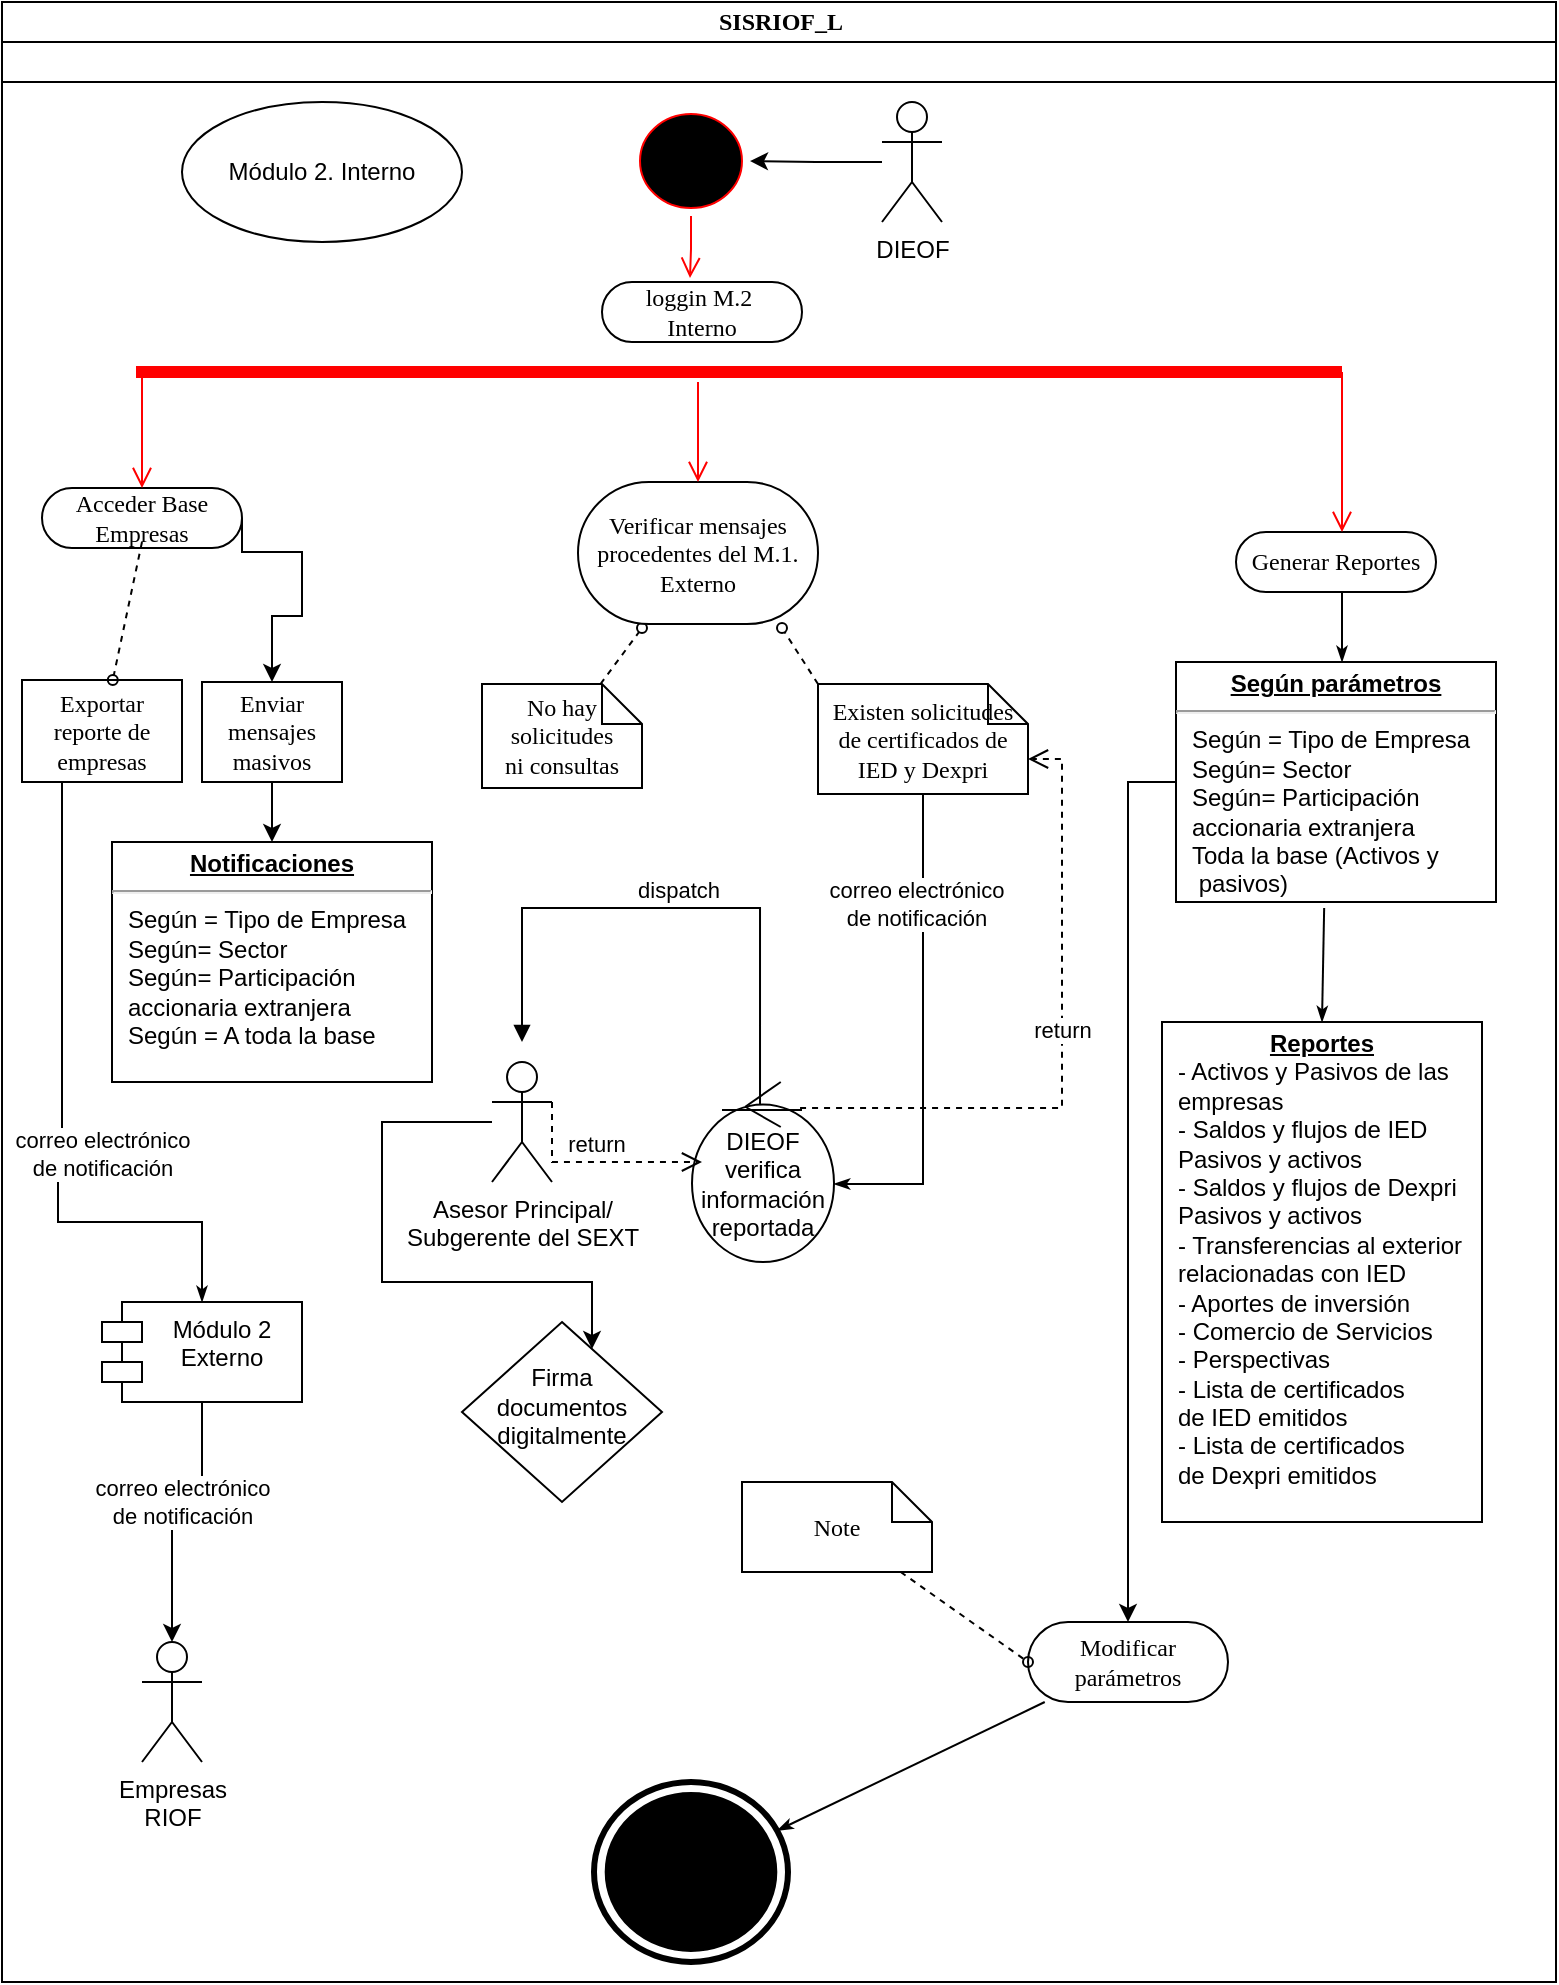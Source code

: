 <mxfile version="20.8.18" type="github">
  <diagram name="Page-1" id="0783ab3e-0a74-02c8-0abd-f7b4e66b4bec">
    <mxGraphModel dx="1434" dy="764" grid="1" gridSize="10" guides="1" tooltips="1" connect="1" arrows="1" fold="1" page="1" pageScale="1" pageWidth="850" pageHeight="1100" background="none" math="0" shadow="0">
      <root>
        <mxCell id="0" />
        <mxCell id="1" parent="0" />
        <mxCell id="1c1d494c118603dd-1" value="SISRIOF_L" style="swimlane;html=1;childLayout=stackLayout;startSize=20;rounded=0;shadow=0;comic=0;labelBackgroundColor=none;strokeWidth=1;fontFamily=Verdana;fontSize=12;align=center;" parent="1" vertex="1">
          <mxGeometry x="40" y="20" width="777" height="990" as="geometry" />
        </mxCell>
        <mxCell id="1c1d494c118603dd-48" style="edgeStyle=none;rounded=0;html=1;dashed=1;labelBackgroundColor=none;startArrow=none;startFill=0;startSize=5;endArrow=oval;endFill=0;endSize=5;jettySize=auto;orthogonalLoop=1;strokeWidth=1;fontFamily=Verdana;fontSize=12" parent="1c1d494c118603dd-1" source="1c1d494c118603dd-20" edge="1">
          <mxGeometry relative="1" as="geometry">
            <mxPoint x="320" y="313" as="targetPoint" />
          </mxGeometry>
        </mxCell>
        <mxCell id="1c1d494c118603dd-4" value="" style="swimlane;html=1;startSize=20;" parent="1c1d494c118603dd-1" vertex="1">
          <mxGeometry y="20" width="777" height="970" as="geometry" />
        </mxCell>
        <mxCell id="60571a20871a0731-8" value="loggin M.2&amp;nbsp;&lt;br&gt;Interno" style="rounded=1;whiteSpace=wrap;html=1;shadow=0;comic=0;labelBackgroundColor=none;strokeWidth=1;fontFamily=Verdana;fontSize=12;align=center;arcSize=50;" parent="1c1d494c118603dd-4" vertex="1">
          <mxGeometry x="300" y="120" width="100" height="30" as="geometry" />
        </mxCell>
        <mxCell id="1c1d494c118603dd-8" value="Generar Reportes" style="rounded=1;whiteSpace=wrap;html=1;shadow=0;comic=0;labelBackgroundColor=none;strokeWidth=1;fontFamily=Verdana;fontSize=12;align=center;arcSize=50;" parent="1c1d494c118603dd-4" vertex="1">
          <mxGeometry x="617" y="245" width="100" height="30" as="geometry" />
        </mxCell>
        <mxCell id="1c1d494c118603dd-43" style="edgeStyle=none;rounded=0;html=1;labelBackgroundColor=none;startArrow=none;startFill=0;startSize=5;endArrow=classicThin;endFill=1;endSize=5;jettySize=auto;orthogonalLoop=1;strokeWidth=1;fontFamily=Verdana;fontSize=12" parent="1c1d494c118603dd-4" edge="1">
          <mxGeometry relative="1" as="geometry">
            <mxPoint x="670" y="275" as="sourcePoint" />
            <mxPoint x="670" y="310" as="targetPoint" />
          </mxGeometry>
        </mxCell>
        <mxCell id="1c1d494c118603dd-44" style="edgeStyle=none;rounded=0;html=1;labelBackgroundColor=none;startArrow=none;startFill=0;startSize=5;endArrow=classicThin;endFill=1;endSize=5;jettySize=auto;orthogonalLoop=1;strokeWidth=1;fontFamily=Verdana;fontSize=12;exitX=0.463;exitY=1.025;exitDx=0;exitDy=0;exitPerimeter=0;entryX=0.5;entryY=0;entryDx=0;entryDy=0;" parent="1c1d494c118603dd-4" source="nHkik7Opn4sEwekboTcB-70" target="nHkik7Opn4sEwekboTcB-73" edge="1">
          <mxGeometry relative="1" as="geometry">
            <mxPoint x="590" y="405" as="sourcePoint" />
            <mxPoint x="661" y="490" as="targetPoint" />
          </mxGeometry>
        </mxCell>
        <mxCell id="1c1d494c118603dd-45" style="edgeStyle=none;rounded=0;html=1;labelBackgroundColor=none;startArrow=none;startFill=0;startSize=5;endArrow=classicThin;endFill=1;endSize=5;jettySize=auto;orthogonalLoop=1;strokeWidth=1;fontFamily=Verdana;fontSize=12" parent="1c1d494c118603dd-4" source="1c1d494c118603dd-19" target="60571a20871a0731-5" edge="1">
          <mxGeometry relative="1" as="geometry" />
        </mxCell>
        <mxCell id="1c1d494c118603dd-19" value="Modificar parámetros" style="rounded=1;whiteSpace=wrap;html=1;shadow=0;comic=0;labelBackgroundColor=none;strokeWidth=1;fontFamily=Verdana;fontSize=12;align=center;arcSize=50;" parent="1c1d494c118603dd-4" vertex="1">
          <mxGeometry x="513" y="790" width="100" height="40" as="geometry" />
        </mxCell>
        <mxCell id="60571a20871a0731-5" value="" style="shape=mxgraph.bpmn.shape;html=1;verticalLabelPosition=bottom;labelBackgroundColor=#ffffff;verticalAlign=top;perimeter=ellipsePerimeter;outline=end;symbol=terminate;rounded=0;shadow=0;comic=0;strokeWidth=1;fontFamily=Verdana;fontSize=12;align=center;" parent="1c1d494c118603dd-4" vertex="1">
          <mxGeometry x="296" y="870" width="97" height="90" as="geometry" />
        </mxCell>
        <mxCell id="1c1d494c118603dd-20" value="No hay solicitudes&lt;br&gt;ni consultas" style="shape=note;whiteSpace=wrap;html=1;rounded=0;shadow=0;comic=0;labelBackgroundColor=none;strokeWidth=1;fontFamily=Verdana;fontSize=12;align=center;size=20;" parent="1c1d494c118603dd-4" vertex="1">
          <mxGeometry x="240" y="321" width="80" height="52" as="geometry" />
        </mxCell>
        <mxCell id="1c1d494c118603dd-22" value="Existen solicitudes de certificados de IED y Dexpri" style="shape=note;whiteSpace=wrap;html=1;rounded=0;shadow=0;comic=0;labelBackgroundColor=none;strokeWidth=1;fontFamily=Verdana;fontSize=12;align=center;size=20;" parent="1c1d494c118603dd-4" vertex="1">
          <mxGeometry x="408" y="321" width="105" height="55" as="geometry" />
        </mxCell>
        <mxCell id="1c1d494c118603dd-58" style="edgeStyle=none;rounded=0;html=1;dashed=1;labelBackgroundColor=none;startArrow=none;startFill=0;startSize=5;endArrow=oval;endFill=0;endSize=5;jettySize=auto;orthogonalLoop=1;strokeWidth=1;fontFamily=Verdana;fontSize=12;entryX=0;entryY=0.5;entryDx=0;entryDy=0;" parent="1c1d494c118603dd-4" source="1c1d494c118603dd-26" target="1c1d494c118603dd-19" edge="1">
          <mxGeometry relative="1" as="geometry" />
        </mxCell>
        <mxCell id="1c1d494c118603dd-26" value="Note" style="shape=note;whiteSpace=wrap;html=1;rounded=0;shadow=0;comic=0;labelBackgroundColor=none;strokeWidth=1;fontFamily=Verdana;fontSize=12;align=center;size=20;" parent="1c1d494c118603dd-4" vertex="1">
          <mxGeometry x="370" y="720" width="95" height="45" as="geometry" />
        </mxCell>
        <mxCell id="nHkik7Opn4sEwekboTcB-21" value="" style="edgeStyle=orthogonalEdgeStyle;rounded=0;orthogonalLoop=1;jettySize=auto;html=1;" edge="1" parent="1c1d494c118603dd-4" source="nHkik7Opn4sEwekboTcB-3" target="nHkik7Opn4sEwekboTcB-19">
          <mxGeometry relative="1" as="geometry" />
        </mxCell>
        <mxCell id="nHkik7Opn4sEwekboTcB-3" value="DIEOF" style="shape=umlActor;verticalLabelPosition=bottom;verticalAlign=top;html=1;" vertex="1" parent="1c1d494c118603dd-4">
          <mxGeometry x="440" y="30" width="30" height="60" as="geometry" />
        </mxCell>
        <mxCell id="nHkik7Opn4sEwekboTcB-60" value="" style="edgeStyle=orthogonalEdgeStyle;rounded=0;orthogonalLoop=1;jettySize=auto;html=1;entryX=0.5;entryY=0;entryDx=0;entryDy=0;exitX=1;exitY=0.5;exitDx=0;exitDy=0;" edge="1" parent="1c1d494c118603dd-4" source="nHkik7Opn4sEwekboTcB-6" target="nHkik7Opn4sEwekboTcB-35">
          <mxGeometry relative="1" as="geometry">
            <Array as="points">
              <mxPoint x="120" y="255" />
              <mxPoint x="150" y="255" />
              <mxPoint x="150" y="287" />
              <mxPoint x="135" y="287" />
            </Array>
          </mxGeometry>
        </mxCell>
        <mxCell id="nHkik7Opn4sEwekboTcB-6" value="Acceder Base Empresas" style="rounded=1;whiteSpace=wrap;html=1;shadow=0;comic=0;labelBackgroundColor=none;strokeWidth=1;fontFamily=Verdana;fontSize=12;align=center;arcSize=50;" vertex="1" parent="1c1d494c118603dd-4">
          <mxGeometry x="20" y="223" width="100" height="30" as="geometry" />
        </mxCell>
        <mxCell id="nHkik7Opn4sEwekboTcB-15" value="Verificar mensajes procedentes del M.1. Externo" style="whiteSpace=wrap;html=1;fontFamily=Verdana;rounded=1;shadow=0;comic=0;labelBackgroundColor=none;strokeWidth=1;arcSize=50;" vertex="1" parent="1c1d494c118603dd-4">
          <mxGeometry x="288" y="220" width="120" height="71" as="geometry" />
        </mxCell>
        <mxCell id="nHkik7Opn4sEwekboTcB-19" value="" style="ellipse;html=1;shape=startState;fillColor=#000000;strokeColor=#ff0000;" vertex="1" parent="1c1d494c118603dd-4">
          <mxGeometry x="315" y="32" width="59" height="55" as="geometry" />
        </mxCell>
        <mxCell id="nHkik7Opn4sEwekboTcB-20" value="" style="edgeStyle=orthogonalEdgeStyle;html=1;verticalAlign=bottom;endArrow=open;endSize=8;strokeColor=#ff0000;rounded=0;entryX=0.44;entryY=-0.067;entryDx=0;entryDy=0;entryPerimeter=0;" edge="1" source="nHkik7Opn4sEwekboTcB-19" parent="1c1d494c118603dd-4" target="60571a20871a0731-8">
          <mxGeometry relative="1" as="geometry">
            <mxPoint x="260" y="130" as="targetPoint" />
          </mxGeometry>
        </mxCell>
        <mxCell id="nHkik7Opn4sEwekboTcB-23" value="" style="shape=line;html=1;strokeWidth=6;strokeColor=#ff0000;" vertex="1" parent="1c1d494c118603dd-4">
          <mxGeometry x="245" y="160" width="425" height="10" as="geometry" />
        </mxCell>
        <mxCell id="nHkik7Opn4sEwekboTcB-24" value="" style="edgeStyle=orthogonalEdgeStyle;html=1;verticalAlign=bottom;endArrow=open;endSize=8;strokeColor=#ff0000;rounded=0;" edge="1" source="nHkik7Opn4sEwekboTcB-23" parent="1c1d494c118603dd-4" target="nHkik7Opn4sEwekboTcB-15">
          <mxGeometry relative="1" as="geometry">
            <mxPoint x="345" y="220" as="targetPoint" />
            <Array as="points">
              <mxPoint x="348" y="190" />
              <mxPoint x="348" y="190" />
            </Array>
          </mxGeometry>
        </mxCell>
        <mxCell id="nHkik7Opn4sEwekboTcB-27" value="" style="shape=line;html=1;strokeWidth=6;strokeColor=#ff0000;" vertex="1" parent="1c1d494c118603dd-4">
          <mxGeometry x="67" y="160" width="200" height="10" as="geometry" />
        </mxCell>
        <mxCell id="nHkik7Opn4sEwekboTcB-33" value="dispatch" style="html=1;verticalAlign=bottom;endArrow=block;edgeStyle=elbowEdgeStyle;elbow=vertical;curved=0;rounded=0;exitX=0.479;exitY=0.189;exitDx=0;exitDy=0;exitPerimeter=0;" edge="1" parent="1c1d494c118603dd-4" source="nHkik7Opn4sEwekboTcB-39">
          <mxGeometry relative="1" as="geometry">
            <mxPoint x="430" y="383" as="sourcePoint" />
            <mxPoint x="260" y="500" as="targetPoint" />
            <Array as="points">
              <mxPoint x="490" y="433" />
            </Array>
          </mxGeometry>
        </mxCell>
        <mxCell id="nHkik7Opn4sEwekboTcB-59" value="" style="edgeStyle=orthogonalEdgeStyle;rounded=0;orthogonalLoop=1;jettySize=auto;html=1;" edge="1" parent="1c1d494c118603dd-4" source="nHkik7Opn4sEwekboTcB-35" target="nHkik7Opn4sEwekboTcB-58">
          <mxGeometry relative="1" as="geometry" />
        </mxCell>
        <mxCell id="nHkik7Opn4sEwekboTcB-35" value="Enviar mensajes masivos" style="rounded=0;whiteSpace=wrap;html=1;shadow=0;comic=0;labelBackgroundColor=none;strokeWidth=1;fontFamily=Verdana;fontSize=12;align=center;arcSize=50;" vertex="1" parent="1c1d494c118603dd-4">
          <mxGeometry x="100" y="320" width="70" height="50" as="geometry" />
        </mxCell>
        <mxCell id="nHkik7Opn4sEwekboTcB-38" value="Módulo 2. Interno" style="ellipse;whiteSpace=wrap;html=1;" vertex="1" parent="1c1d494c118603dd-4">
          <mxGeometry x="90" y="30" width="140" height="70" as="geometry" />
        </mxCell>
        <mxCell id="nHkik7Opn4sEwekboTcB-39" value="DIEOF verifica&lt;br style=&quot;border-color: var(--border-color);&quot;&gt;&lt;span style=&quot;&quot;&gt;información&lt;/span&gt;&lt;br style=&quot;border-color: var(--border-color);&quot;&gt;&lt;span style=&quot;&quot;&gt;reportada&lt;/span&gt;" style="ellipse;shape=umlControl;whiteSpace=wrap;html=1;" vertex="1" parent="1c1d494c118603dd-4">
          <mxGeometry x="345" y="520" width="71" height="90" as="geometry" />
        </mxCell>
        <mxCell id="nHkik7Opn4sEwekboTcB-45" value="" style="edgeStyle=orthogonalEdgeStyle;rounded=0;orthogonalLoop=1;jettySize=auto;html=1;" edge="1" parent="1c1d494c118603dd-4" source="nHkik7Opn4sEwekboTcB-40" target="nHkik7Opn4sEwekboTcB-44">
          <mxGeometry relative="1" as="geometry">
            <Array as="points">
              <mxPoint x="190" y="540" />
              <mxPoint x="190" y="620" />
              <mxPoint x="295" y="620" />
            </Array>
          </mxGeometry>
        </mxCell>
        <mxCell id="nHkik7Opn4sEwekboTcB-40" value="Asesor Principal/&lt;br&gt;Subgerente del SEXT" style="shape=umlActor;verticalLabelPosition=bottom;verticalAlign=top;html=1;" vertex="1" parent="1c1d494c118603dd-4">
          <mxGeometry x="245" y="510" width="30" height="60" as="geometry" />
        </mxCell>
        <mxCell id="nHkik7Opn4sEwekboTcB-34" value="return" style="html=1;verticalAlign=bottom;endArrow=open;dashed=1;endSize=8;edgeStyle=elbowEdgeStyle;elbow=vertical;curved=0;rounded=0;exitX=1;exitY=0.333;exitDx=0;exitDy=0;exitPerimeter=0;" edge="1" source="nHkik7Opn4sEwekboTcB-40" parent="1c1d494c118603dd-4">
          <mxGeometry relative="1" as="geometry">
            <mxPoint x="350" y="560" as="targetPoint" />
            <mxPoint x="450" y="473" as="sourcePoint" />
            <Array as="points">
              <mxPoint x="310" y="560" />
            </Array>
          </mxGeometry>
        </mxCell>
        <mxCell id="1c1d494c118603dd-31" style="edgeStyle=orthogonalEdgeStyle;rounded=0;html=1;labelBackgroundColor=none;startArrow=none;startFill=0;startSize=5;endArrow=classicThin;endFill=1;endSize=5;jettySize=auto;orthogonalLoop=1;strokeWidth=1;fontFamily=Verdana;fontSize=12;entryX=1;entryY=0.567;entryDx=0;entryDy=0;entryPerimeter=0;" parent="1c1d494c118603dd-4" source="1c1d494c118603dd-22" target="nHkik7Opn4sEwekboTcB-39" edge="1">
          <mxGeometry relative="1" as="geometry">
            <mxPoint x="610" y="388" as="sourcePoint" />
            <mxPoint x="675" y="343" as="targetPoint" />
          </mxGeometry>
        </mxCell>
        <mxCell id="nHkik7Opn4sEwekboTcB-41" value="correo electrónico&lt;br&gt;de notificación" style="edgeLabel;html=1;align=center;verticalAlign=middle;resizable=0;points=[];" vertex="1" connectable="0" parent="1c1d494c118603dd-31">
          <mxGeometry x="-0.545" y="-4" relative="1" as="geometry">
            <mxPoint as="offset" />
          </mxGeometry>
        </mxCell>
        <mxCell id="nHkik7Opn4sEwekboTcB-42" value="return" style="html=1;verticalAlign=bottom;endArrow=open;dashed=1;endSize=8;edgeStyle=elbowEdgeStyle;elbow=vertical;curved=0;rounded=0;entryX=0;entryY=0;entryDx=105;entryDy=37.5;entryPerimeter=0;exitX=0.761;exitY=0.144;exitDx=0;exitDy=0;exitPerimeter=0;" edge="1" parent="1c1d494c118603dd-4" source="nHkik7Opn4sEwekboTcB-39" target="1c1d494c118603dd-22">
          <mxGeometry relative="1" as="geometry">
            <mxPoint x="550" y="493" as="targetPoint" />
            <mxPoint x="455" y="493" as="sourcePoint" />
            <Array as="points">
              <mxPoint x="530" y="440" />
            </Array>
          </mxGeometry>
        </mxCell>
        <mxCell id="nHkik7Opn4sEwekboTcB-44" value="&lt;br&gt;Firma documentos digitalmente" style="rhombus;whiteSpace=wrap;html=1;verticalAlign=top;" vertex="1" parent="1c1d494c118603dd-4">
          <mxGeometry x="230" y="640" width="100" height="90" as="geometry" />
        </mxCell>
        <mxCell id="nHkik7Opn4sEwekboTcB-49" value="" style="edgeStyle=orthogonalEdgeStyle;html=1;verticalAlign=bottom;endArrow=open;endSize=8;strokeColor=#ff0000;rounded=0;exitX=1;exitY=0.5;exitDx=0;exitDy=0;exitPerimeter=0;" edge="1" parent="1c1d494c118603dd-4" source="nHkik7Opn4sEwekboTcB-23">
          <mxGeometry relative="1" as="geometry">
            <mxPoint x="670" y="245" as="targetPoint" />
            <mxPoint x="388" y="210" as="sourcePoint" />
            <Array as="points">
              <mxPoint x="670" y="190" />
              <mxPoint x="670" y="190" />
            </Array>
          </mxGeometry>
        </mxCell>
        <mxCell id="nHkik7Opn4sEwekboTcB-52" value="" style="edgeStyle=orthogonalEdgeStyle;html=1;verticalAlign=bottom;endArrow=open;endSize=8;strokeColor=#ff0000;rounded=0;exitX=0;exitY=0.5;exitDx=0;exitDy=0;exitPerimeter=0;" edge="1" parent="1c1d494c118603dd-4" source="nHkik7Opn4sEwekboTcB-27" target="nHkik7Opn4sEwekboTcB-6">
          <mxGeometry relative="1" as="geometry">
            <mxPoint x="282" y="241" as="targetPoint" />
            <mxPoint x="282" y="180" as="sourcePoint" />
            <Array as="points">
              <mxPoint x="70" y="165" />
            </Array>
          </mxGeometry>
        </mxCell>
        <mxCell id="nHkik7Opn4sEwekboTcB-54" value="Exportar&lt;br&gt;reporte de&lt;br&gt;empresas" style="rounded=0;whiteSpace=wrap;html=1;shadow=0;comic=0;labelBackgroundColor=none;strokeWidth=1;fontFamily=Verdana;fontSize=12;align=center;arcSize=50;" vertex="1" parent="1c1d494c118603dd-4">
          <mxGeometry x="10" y="319" width="80" height="51" as="geometry" />
        </mxCell>
        <mxCell id="nHkik7Opn4sEwekboTcB-55" style="edgeStyle=none;rounded=0;html=1;dashed=1;labelBackgroundColor=none;startArrow=none;startFill=0;startSize=5;endArrow=oval;endFill=0;endSize=5;jettySize=auto;orthogonalLoop=1;strokeWidth=1;fontFamily=Verdana;fontSize=12" edge="1" parent="1c1d494c118603dd-4" target="nHkik7Opn4sEwekboTcB-54">
          <mxGeometry relative="1" as="geometry">
            <mxPoint x="70" y="250" as="sourcePoint" />
          </mxGeometry>
        </mxCell>
        <mxCell id="nHkik7Opn4sEwekboTcB-58" value="&lt;p style=&quot;margin:0px;margin-top:4px;text-align:center;text-decoration:underline;&quot;&gt;&lt;b&gt;Notificaciones&lt;/b&gt;&lt;/p&gt;&lt;hr&gt;&lt;p style=&quot;margin:0px;margin-left:8px;&quot;&gt;Según = Tipo de Empresa&lt;br&gt;Según= Sector&lt;br&gt;Según= Participación&amp;nbsp;&lt;/p&gt;&lt;p style=&quot;margin:0px;margin-left:8px;&quot;&gt;accionaria extranjera&lt;/p&gt;&lt;p style=&quot;margin:0px;margin-left:8px;&quot;&gt;Según = A toda la base&lt;/p&gt;" style="verticalAlign=top;align=left;overflow=fill;fontSize=12;fontFamily=Helvetica;html=1;" vertex="1" parent="1c1d494c118603dd-4">
          <mxGeometry x="55" y="400" width="160" height="120" as="geometry" />
        </mxCell>
        <mxCell id="nHkik7Opn4sEwekboTcB-70" value="&lt;p style=&quot;margin:0px;margin-top:4px;text-align:center;text-decoration:underline;&quot;&gt;&lt;b&gt;Según parámetros&lt;/b&gt;&lt;/p&gt;&lt;hr&gt;&lt;p style=&quot;margin:0px;margin-left:8px;&quot;&gt;Según = Tipo de Empresa&lt;br&gt;Según= Sector&lt;br&gt;Según= Participación&amp;nbsp;&lt;/p&gt;&lt;p style=&quot;margin:0px;margin-left:8px;&quot;&gt;accionaria extranjera&lt;/p&gt;&lt;p style=&quot;margin:0px;margin-left:8px;&quot;&gt;Toda la base (Activos y&lt;/p&gt;&lt;p style=&quot;margin:0px;margin-left:8px;&quot;&gt;&amp;nbsp;pasivos)&lt;/p&gt;" style="verticalAlign=top;align=left;overflow=fill;fontSize=12;fontFamily=Helvetica;html=1;" vertex="1" parent="1c1d494c118603dd-4">
          <mxGeometry x="587" y="310" width="160" height="120" as="geometry" />
        </mxCell>
        <mxCell id="nHkik7Opn4sEwekboTcB-74" style="edgeStyle=orthogonalEdgeStyle;rounded=0;orthogonalLoop=1;jettySize=auto;html=1;exitX=0;exitY=0.5;exitDx=0;exitDy=0;" edge="1" parent="1c1d494c118603dd-4" source="nHkik7Opn4sEwekboTcB-70" target="1c1d494c118603dd-19">
          <mxGeometry relative="1" as="geometry" />
        </mxCell>
        <mxCell id="nHkik7Opn4sEwekboTcB-73" value="&lt;p style=&quot;margin:0px;margin-top:4px;text-align:center;text-decoration:underline;&quot;&gt;&lt;b&gt;Reportes&lt;/b&gt;&lt;/p&gt;&lt;p style=&quot;margin:0px;margin-left:8px;&quot;&gt;- Activos y Pasivos de las&amp;nbsp;&lt;/p&gt;&lt;p style=&quot;margin:0px;margin-left:8px;&quot;&gt;empresas&lt;/p&gt;&lt;p style=&quot;margin:0px;margin-left:8px;&quot;&gt;- Saldos y flujos de IED&lt;/p&gt;&lt;p style=&quot;margin:0px;margin-left:8px;&quot;&gt;Pasivos y activos&lt;br&gt;&lt;/p&gt;&lt;p style=&quot;margin:0px;margin-left:8px;&quot;&gt;- Saldos y flujos de Dexpri&lt;/p&gt;&lt;p style=&quot;margin:0px;margin-left:8px;&quot;&gt;Pasivos y activos&lt;br&gt;&lt;/p&gt;&lt;p style=&quot;margin:0px;margin-left:8px;&quot;&gt;- Transferencias al exterior&amp;nbsp;&lt;/p&gt;&lt;p style=&quot;margin:0px;margin-left:8px;&quot;&gt;relacionadas con IED&lt;/p&gt;&lt;p style=&quot;margin:0px;margin-left:8px;&quot;&gt;- Aportes de inversión&lt;/p&gt;&lt;p style=&quot;margin:0px;margin-left:8px;&quot;&gt;- Comercio de Servicios&lt;/p&gt;&lt;p style=&quot;margin:0px;margin-left:8px;&quot;&gt;- Perspectivas&lt;/p&gt;&lt;p style=&quot;margin:0px;margin-left:8px;&quot;&gt;- Lista de certificados&amp;nbsp;&lt;/p&gt;&lt;p style=&quot;margin:0px;margin-left:8px;&quot;&gt;de IED emitidos&lt;/p&gt;&lt;p style=&quot;margin:0px;margin-left:8px;&quot;&gt;-&amp;nbsp;Lista de certificados&amp;nbsp;&lt;/p&gt;&lt;p style=&quot;border-color: var(--border-color); margin: 0px 0px 0px 8px;&quot;&gt;de Dexpri emitidos&lt;/p&gt;" style="verticalAlign=top;align=left;overflow=fill;fontSize=12;fontFamily=Helvetica;html=1;" vertex="1" parent="1c1d494c118603dd-4">
          <mxGeometry x="580" y="490" width="160" height="250" as="geometry" />
        </mxCell>
        <mxCell id="nHkik7Opn4sEwekboTcB-80" value="Empresas&lt;br&gt;RIOF" style="shape=umlActor;verticalLabelPosition=bottom;verticalAlign=top;html=1;" vertex="1" parent="1c1d494c118603dd-4">
          <mxGeometry x="70" y="800" width="30" height="60" as="geometry" />
        </mxCell>
        <mxCell id="nHkik7Opn4sEwekboTcB-77" style="edgeStyle=orthogonalEdgeStyle;rounded=0;html=1;labelBackgroundColor=none;startArrow=none;startFill=0;startSize=5;endArrow=classicThin;endFill=1;endSize=5;jettySize=auto;orthogonalLoop=1;strokeWidth=1;fontFamily=Verdana;fontSize=12;exitX=0.5;exitY=1;exitDx=0;exitDy=0;entryX=0.5;entryY=0;entryDx=0;entryDy=0;" edge="1" parent="1c1d494c118603dd-4" source="nHkik7Opn4sEwekboTcB-54" target="nHkik7Opn4sEwekboTcB-81">
          <mxGeometry relative="1" as="geometry">
            <mxPoint x="72.5" y="570" as="sourcePoint" />
            <mxPoint x="40" y="660" as="targetPoint" />
            <Array as="points">
              <mxPoint x="30" y="370" />
              <mxPoint x="30" y="568" />
              <mxPoint x="28" y="568" />
              <mxPoint x="28" y="590" />
              <mxPoint x="100" y="590" />
            </Array>
          </mxGeometry>
        </mxCell>
        <mxCell id="nHkik7Opn4sEwekboTcB-78" value="correo electrónico&lt;br&gt;de notificación" style="edgeLabel;html=1;align=center;verticalAlign=middle;resizable=0;points=[];" vertex="1" connectable="0" parent="nHkik7Opn4sEwekboTcB-77">
          <mxGeometry x="-0.545" y="-4" relative="1" as="geometry">
            <mxPoint x="24" y="125" as="offset" />
          </mxGeometry>
        </mxCell>
        <mxCell id="nHkik7Opn4sEwekboTcB-86" style="edgeStyle=orthogonalEdgeStyle;rounded=0;orthogonalLoop=1;jettySize=auto;html=1;entryX=0.5;entryY=0;entryDx=0;entryDy=0;entryPerimeter=0;" edge="1" parent="1c1d494c118603dd-4" source="nHkik7Opn4sEwekboTcB-81" target="nHkik7Opn4sEwekboTcB-80">
          <mxGeometry relative="1" as="geometry" />
        </mxCell>
        <mxCell id="nHkik7Opn4sEwekboTcB-81" value="Módulo 2&#xa;Externo" style="shape=module;align=left;spacingLeft=20;align=center;verticalAlign=top;" vertex="1" parent="1c1d494c118603dd-4">
          <mxGeometry x="50" y="630" width="100" height="50" as="geometry" />
        </mxCell>
        <mxCell id="nHkik7Opn4sEwekboTcB-87" value="correo electrónico&lt;br&gt;de notificación" style="edgeLabel;html=1;align=center;verticalAlign=middle;resizable=0;points=[];" vertex="1" connectable="0" parent="1c1d494c118603dd-4">
          <mxGeometry x="90" y="730" as="geometry" />
        </mxCell>
        <mxCell id="nHkik7Opn4sEwekboTcB-37" style="edgeStyle=none;rounded=0;html=1;dashed=1;labelBackgroundColor=none;startArrow=none;startFill=0;startSize=5;endArrow=oval;endFill=0;endSize=5;jettySize=auto;orthogonalLoop=1;strokeWidth=1;fontFamily=Verdana;fontSize=12;exitX=0;exitY=0;exitDx=0;exitDy=0;exitPerimeter=0;" edge="1" parent="1" source="1c1d494c118603dd-22">
          <mxGeometry relative="1" as="geometry">
            <mxPoint x="349" y="371" as="sourcePoint" />
            <mxPoint x="430" y="333" as="targetPoint" />
          </mxGeometry>
        </mxCell>
        <mxCell id="nHkik7Opn4sEwekboTcB-66" value="" style="line;strokeWidth=1;fillColor=none;align=left;verticalAlign=middle;spacingTop=-1;spacingLeft=3;spacingRight=3;rotatable=0;labelPosition=right;points=[];portConstraint=eastwest;strokeColor=inherit;" vertex="1" parent="1">
          <mxGeometry x="400" y="570" width="40" height="8" as="geometry" />
        </mxCell>
      </root>
    </mxGraphModel>
  </diagram>
</mxfile>
